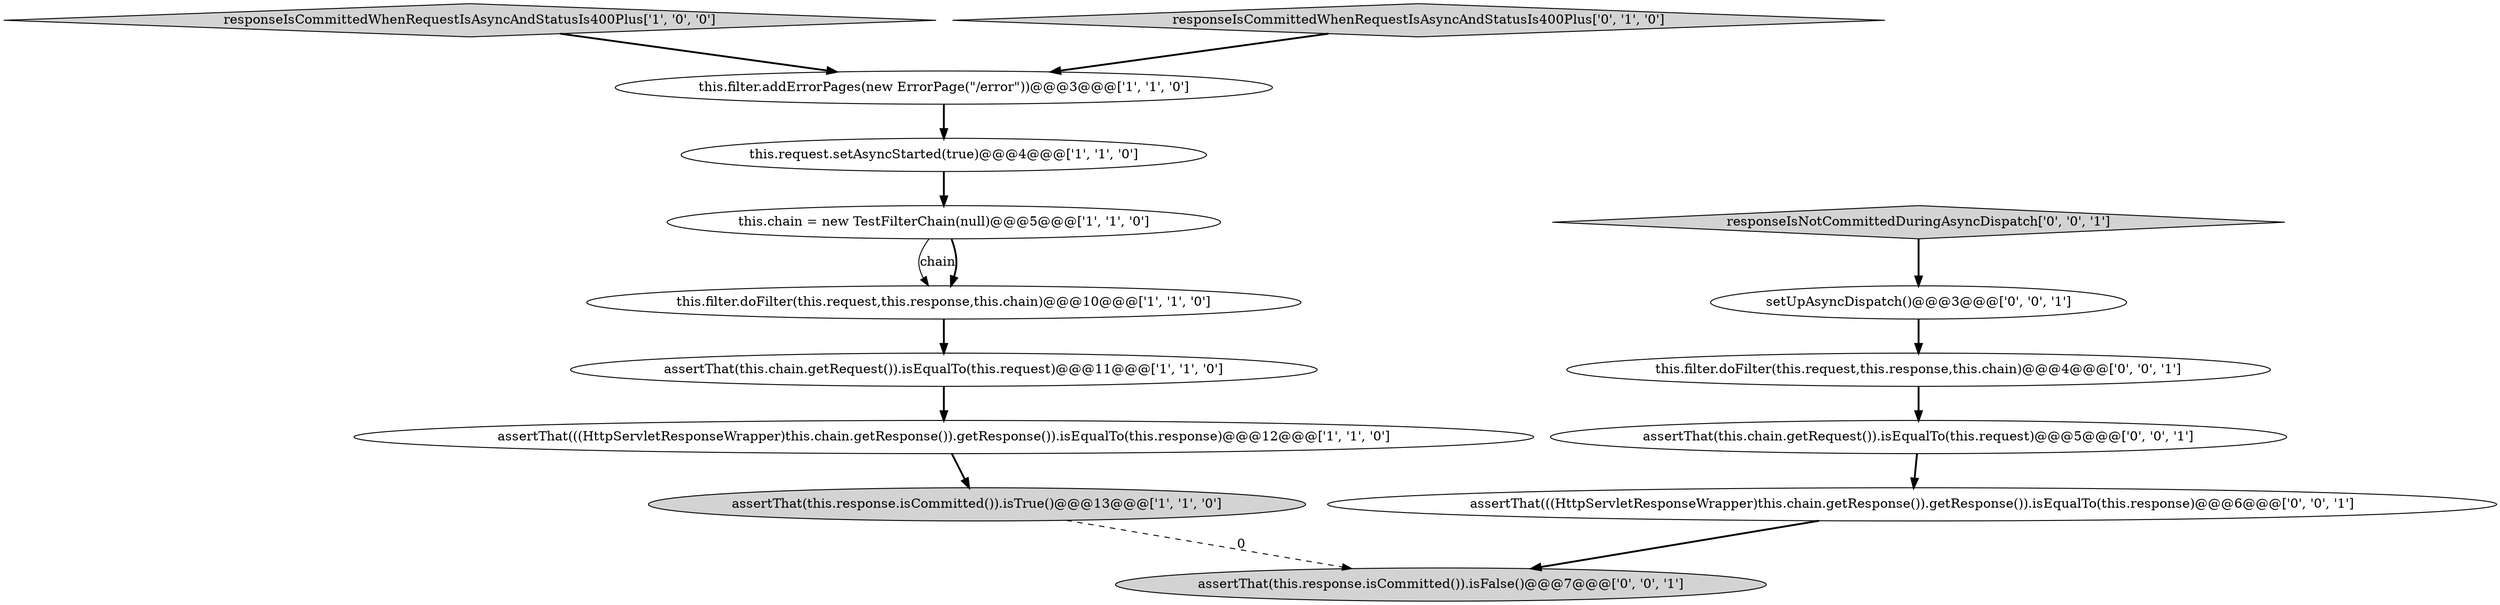 digraph {
0 [style = filled, label = "responseIsCommittedWhenRequestIsAsyncAndStatusIs400Plus['1', '0', '0']", fillcolor = lightgray, shape = diamond image = "AAA0AAABBB1BBB"];
3 [style = filled, label = "assertThat(this.chain.getRequest()).isEqualTo(this.request)@@@11@@@['1', '1', '0']", fillcolor = white, shape = ellipse image = "AAA0AAABBB1BBB"];
10 [style = filled, label = "setUpAsyncDispatch()@@@3@@@['0', '0', '1']", fillcolor = white, shape = ellipse image = "AAA0AAABBB3BBB"];
6 [style = filled, label = "this.filter.doFilter(this.request,this.response,this.chain)@@@10@@@['1', '1', '0']", fillcolor = white, shape = ellipse image = "AAA0AAABBB1BBB"];
7 [style = filled, label = "this.request.setAsyncStarted(true)@@@4@@@['1', '1', '0']", fillcolor = white, shape = ellipse image = "AAA0AAABBB1BBB"];
14 [style = filled, label = "assertThat(this.chain.getRequest()).isEqualTo(this.request)@@@5@@@['0', '0', '1']", fillcolor = white, shape = ellipse image = "AAA0AAABBB3BBB"];
8 [style = filled, label = "responseIsCommittedWhenRequestIsAsyncAndStatusIs400Plus['0', '1', '0']", fillcolor = lightgray, shape = diamond image = "AAA0AAABBB2BBB"];
5 [style = filled, label = "assertThat(this.response.isCommitted()).isTrue()@@@13@@@['1', '1', '0']", fillcolor = lightgray, shape = ellipse image = "AAA0AAABBB1BBB"];
2 [style = filled, label = "assertThat(((HttpServletResponseWrapper)this.chain.getResponse()).getResponse()).isEqualTo(this.response)@@@12@@@['1', '1', '0']", fillcolor = white, shape = ellipse image = "AAA0AAABBB1BBB"];
4 [style = filled, label = "this.chain = new TestFilterChain(null)@@@5@@@['1', '1', '0']", fillcolor = white, shape = ellipse image = "AAA0AAABBB1BBB"];
12 [style = filled, label = "responseIsNotCommittedDuringAsyncDispatch['0', '0', '1']", fillcolor = lightgray, shape = diamond image = "AAA0AAABBB3BBB"];
13 [style = filled, label = "this.filter.doFilter(this.request,this.response,this.chain)@@@4@@@['0', '0', '1']", fillcolor = white, shape = ellipse image = "AAA0AAABBB3BBB"];
11 [style = filled, label = "assertThat(((HttpServletResponseWrapper)this.chain.getResponse()).getResponse()).isEqualTo(this.response)@@@6@@@['0', '0', '1']", fillcolor = white, shape = ellipse image = "AAA0AAABBB3BBB"];
1 [style = filled, label = "this.filter.addErrorPages(new ErrorPage(\"/error\"))@@@3@@@['1', '1', '0']", fillcolor = white, shape = ellipse image = "AAA0AAABBB1BBB"];
9 [style = filled, label = "assertThat(this.response.isCommitted()).isFalse()@@@7@@@['0', '0', '1']", fillcolor = lightgray, shape = ellipse image = "AAA0AAABBB3BBB"];
8->1 [style = bold, label=""];
6->3 [style = bold, label=""];
4->6 [style = solid, label="chain"];
5->9 [style = dashed, label="0"];
12->10 [style = bold, label=""];
7->4 [style = bold, label=""];
3->2 [style = bold, label=""];
10->13 [style = bold, label=""];
11->9 [style = bold, label=""];
4->6 [style = bold, label=""];
1->7 [style = bold, label=""];
0->1 [style = bold, label=""];
13->14 [style = bold, label=""];
14->11 [style = bold, label=""];
2->5 [style = bold, label=""];
}
